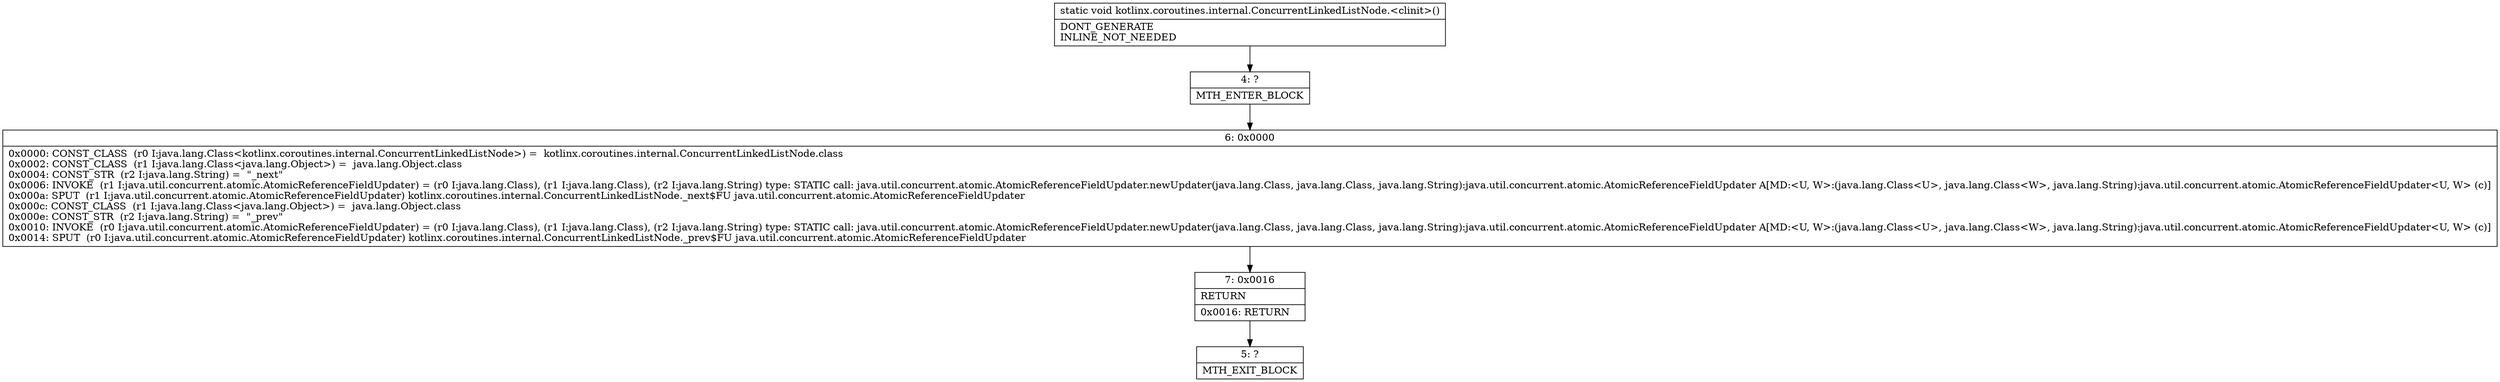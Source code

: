 digraph "CFG forkotlinx.coroutines.internal.ConcurrentLinkedListNode.\<clinit\>()V" {
Node_4 [shape=record,label="{4\:\ ?|MTH_ENTER_BLOCK\l}"];
Node_6 [shape=record,label="{6\:\ 0x0000|0x0000: CONST_CLASS  (r0 I:java.lang.Class\<kotlinx.coroutines.internal.ConcurrentLinkedListNode\>) =  kotlinx.coroutines.internal.ConcurrentLinkedListNode.class \l0x0002: CONST_CLASS  (r1 I:java.lang.Class\<java.lang.Object\>) =  java.lang.Object.class \l0x0004: CONST_STR  (r2 I:java.lang.String) =  \"_next\" \l0x0006: INVOKE  (r1 I:java.util.concurrent.atomic.AtomicReferenceFieldUpdater) = (r0 I:java.lang.Class), (r1 I:java.lang.Class), (r2 I:java.lang.String) type: STATIC call: java.util.concurrent.atomic.AtomicReferenceFieldUpdater.newUpdater(java.lang.Class, java.lang.Class, java.lang.String):java.util.concurrent.atomic.AtomicReferenceFieldUpdater A[MD:\<U, W\>:(java.lang.Class\<U\>, java.lang.Class\<W\>, java.lang.String):java.util.concurrent.atomic.AtomicReferenceFieldUpdater\<U, W\> (c)]\l0x000a: SPUT  (r1 I:java.util.concurrent.atomic.AtomicReferenceFieldUpdater) kotlinx.coroutines.internal.ConcurrentLinkedListNode._next$FU java.util.concurrent.atomic.AtomicReferenceFieldUpdater \l0x000c: CONST_CLASS  (r1 I:java.lang.Class\<java.lang.Object\>) =  java.lang.Object.class \l0x000e: CONST_STR  (r2 I:java.lang.String) =  \"_prev\" \l0x0010: INVOKE  (r0 I:java.util.concurrent.atomic.AtomicReferenceFieldUpdater) = (r0 I:java.lang.Class), (r1 I:java.lang.Class), (r2 I:java.lang.String) type: STATIC call: java.util.concurrent.atomic.AtomicReferenceFieldUpdater.newUpdater(java.lang.Class, java.lang.Class, java.lang.String):java.util.concurrent.atomic.AtomicReferenceFieldUpdater A[MD:\<U, W\>:(java.lang.Class\<U\>, java.lang.Class\<W\>, java.lang.String):java.util.concurrent.atomic.AtomicReferenceFieldUpdater\<U, W\> (c)]\l0x0014: SPUT  (r0 I:java.util.concurrent.atomic.AtomicReferenceFieldUpdater) kotlinx.coroutines.internal.ConcurrentLinkedListNode._prev$FU java.util.concurrent.atomic.AtomicReferenceFieldUpdater \l}"];
Node_7 [shape=record,label="{7\:\ 0x0016|RETURN\l|0x0016: RETURN   \l}"];
Node_5 [shape=record,label="{5\:\ ?|MTH_EXIT_BLOCK\l}"];
MethodNode[shape=record,label="{static void kotlinx.coroutines.internal.ConcurrentLinkedListNode.\<clinit\>()  | DONT_GENERATE\lINLINE_NOT_NEEDED\l}"];
MethodNode -> Node_4;Node_4 -> Node_6;
Node_6 -> Node_7;
Node_7 -> Node_5;
}

